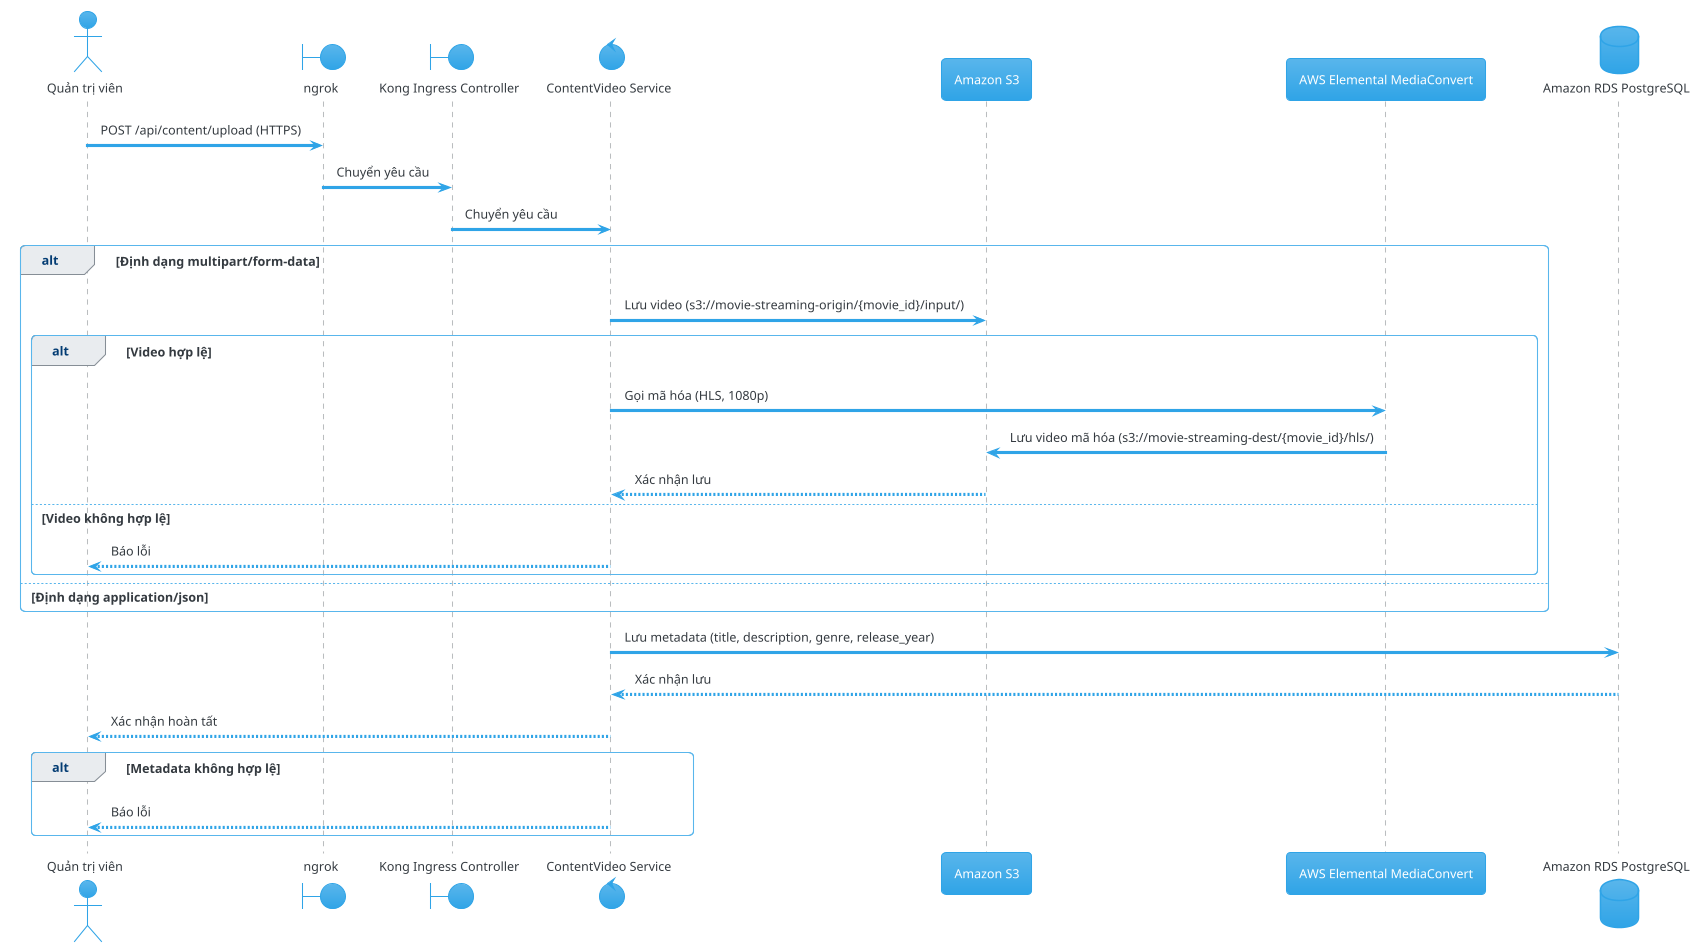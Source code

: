 @startuml
!theme cerulean

actor "Quản trị viên" as Admin
boundary "ngrok" as ngrok
boundary "Kong Ingress Controller" as KG
control "ContentVideo Service" as CVS
participant "Amazon S3" as S3
participant "AWS Elemental MediaConvert" as MC
database "Amazon RDS PostgreSQL" as PG

' Upload video và metadata
Admin -> ngrok: POST /api/content/upload (HTTPS)
ngrok -> KG: Chuyển yêu cầu
KG -> CVS: Chuyển yêu cầu
alt Định dạng multipart/form-data
    CVS -> S3: Lưu video (s3://movie-streaming-origin/{movie_id}/input/)
    alt Video hợp lệ
        CVS -> MC: Gọi mã hóa (HLS, 1080p)
        MC -> S3: Lưu video mã hóa (s3://movie-streaming-dest/{movie_id}/hls/)
        S3 --> CVS: Xác nhận lưu
    else Video không hợp lệ
        CVS --> Admin: Báo lỗi
    end alt
else Định dạng application/json
    note right: Chỉ lưu metadata, không upload file
end alt

' Lưu metadata vào RDS
CVS -> PG: Lưu metadata (title, description, genre, release_year)
PG --> CVS: Xác nhận lưu
CVS --> Admin: Xác nhận hoàn tất

alt Metadata không hợp lệ
    CVS --> Admin: Báo lỗi
end alt

@enduml
